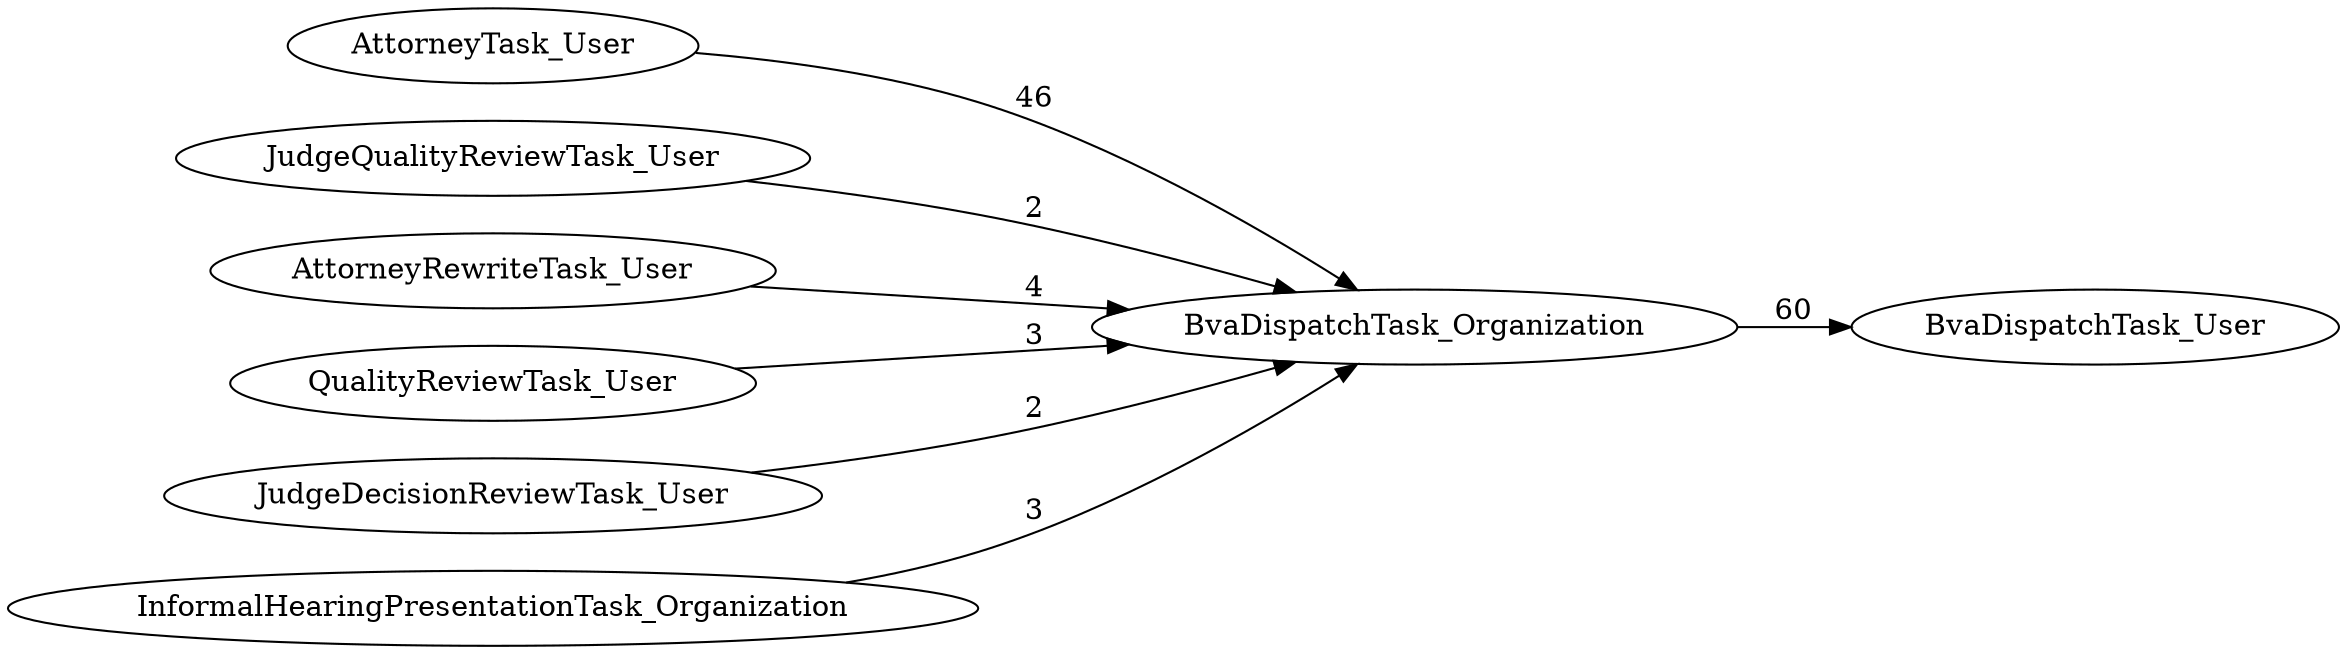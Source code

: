 digraph G {
rankdir="LR";
"BvaDispatchTask_Organization" -> "BvaDispatchTask_User" [label=60]
"AttorneyTask_User" -> "BvaDispatchTask_Organization" [label=46]
"JudgeQualityReviewTask_User" -> "BvaDispatchTask_Organization" [label=2]
"AttorneyRewriteTask_User" -> "BvaDispatchTask_Organization" [label=4]
"QualityReviewTask_User" -> "BvaDispatchTask_Organization" [label=3]
"JudgeDecisionReviewTask_User" -> "BvaDispatchTask_Organization" [label=2]
"InformalHearingPresentationTask_Organization" -> "BvaDispatchTask_Organization" [label=3]
}
